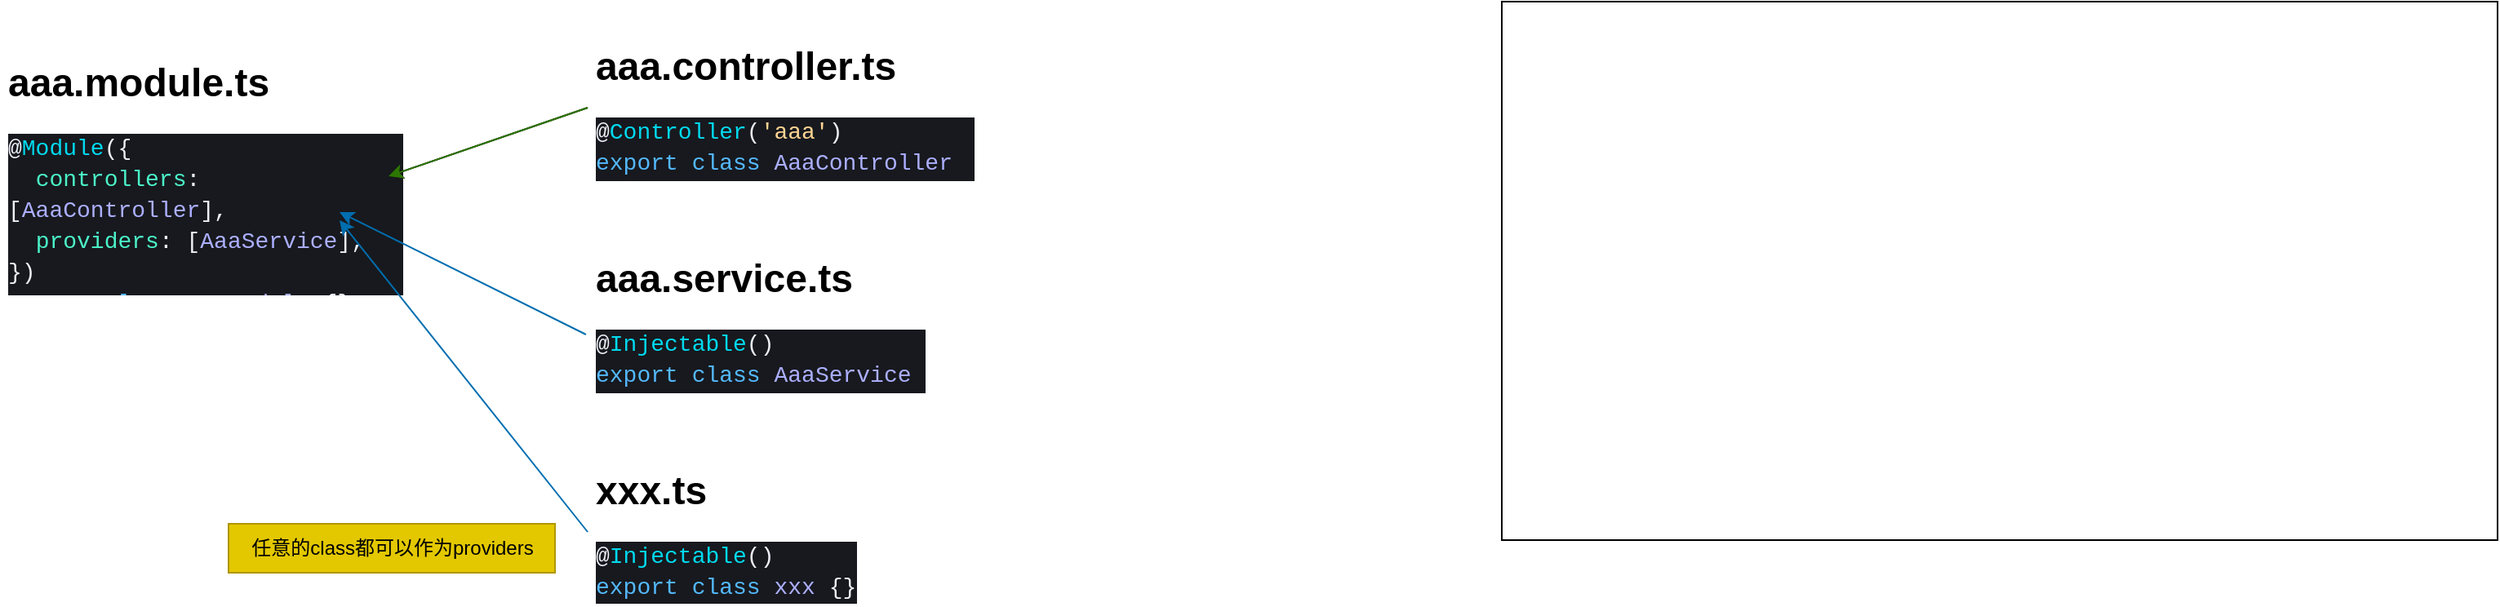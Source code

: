 <mxfile>
    <diagram id="wzuYDvqtbCrvo70ruL66" name="第 1 页">
        <mxGraphModel dx="1084" dy="536" grid="1" gridSize="10" guides="1" tooltips="1" connect="1" arrows="1" fold="1" page="1" pageScale="1" pageWidth="1200" pageHeight="1920" math="0" shadow="0">
            <root>
                <mxCell id="0"/>
                <mxCell id="1" parent="0"/>
                <mxCell id="9" value="" style="rounded=0;whiteSpace=wrap;html=1;" vertex="1" parent="1">
                    <mxGeometry x="960" y="130" width="610" height="330" as="geometry"/>
                </mxCell>
                <mxCell id="3" value="&lt;h1&gt;aaa.module.ts&lt;/h1&gt;&lt;div style=&quot;color: rgb(238, 240, 249); background-color: rgb(23, 25, 30); font-family: Consolas, &amp;quot;Courier New&amp;quot;, monospace; font-size: 14px; line-height: 19px;&quot;&gt;&lt;div&gt;@&lt;span style=&quot;color: #00daef;&quot;&gt;Module&lt;/span&gt;({&lt;/div&gt;&lt;div&gt;&amp;nbsp; &lt;span style=&quot;color: #4bf3c8;&quot;&gt;controllers&lt;/span&gt;: [&lt;span style=&quot;color: #acafff;&quot;&gt;AaaController&lt;/span&gt;],&lt;/div&gt;&lt;div&gt;&amp;nbsp; &lt;span style=&quot;color: #4bf3c8;&quot;&gt;providers&lt;/span&gt;: [&lt;span style=&quot;color: #acafff;&quot;&gt;AaaService&lt;/span&gt;],&lt;/div&gt;&lt;div&gt;})&lt;/div&gt;&lt;div&gt;&lt;span style=&quot;color: #54b9ff;&quot;&gt;export&lt;/span&gt; &lt;span style=&quot;color: #54b9ff;&quot;&gt;class&lt;/span&gt; &lt;span style=&quot;color: #acafff;&quot;&gt;AaaModule&lt;/span&gt; {}&lt;/div&gt;&lt;/div&gt;" style="text;html=1;strokeColor=none;fillColor=none;spacing=5;spacingTop=-20;whiteSpace=wrap;overflow=hidden;rounded=0;" vertex="1" parent="1">
                    <mxGeometry x="40" y="160" width="250" height="150" as="geometry"/>
                </mxCell>
                <mxCell id="4" value="&lt;h1&gt;aaa.controller.ts&lt;/h1&gt;&lt;div style=&quot;color: rgb(238, 240, 249); background-color: rgb(23, 25, 30); font-family: Consolas, &amp;quot;Courier New&amp;quot;, monospace; font-size: 14px; line-height: 19px;&quot;&gt;&lt;div style=&quot;line-height: 19px;&quot;&gt;&lt;div&gt;@&lt;span style=&quot;color: #00daef;&quot;&gt;Controller&lt;/span&gt;(&lt;span style=&quot;color: #ffd493;&quot;&gt;'aaa'&lt;/span&gt;)&lt;/div&gt;&lt;div&gt;&lt;span style=&quot;color: #54b9ff;&quot;&gt;export&lt;/span&gt; &lt;span style=&quot;color: #54b9ff;&quot;&gt;class&lt;/span&gt; &lt;span style=&quot;color: #acafff;&quot;&gt;AaaController&lt;/span&gt; {}&lt;/div&gt;&lt;/div&gt;&lt;/div&gt;" style="text;html=1;strokeColor=none;fillColor=none;spacing=5;spacingTop=-20;whiteSpace=wrap;overflow=hidden;rounded=0;" vertex="1" parent="1">
                    <mxGeometry x="400" y="150" width="240" height="90" as="geometry"/>
                </mxCell>
                <mxCell id="5" value="&lt;h1&gt;aaa.service.ts&lt;/h1&gt;&lt;div style=&quot;color: rgb(238, 240, 249); background-color: rgb(23, 25, 30); font-family: Consolas, &amp;quot;Courier New&amp;quot;, monospace; font-size: 14px; line-height: 19px;&quot;&gt;&lt;div style=&quot;line-height: 19px;&quot;&gt;&lt;div style=&quot;line-height: 19px;&quot;&gt;&lt;div&gt;@&lt;span style=&quot;color: #00daef;&quot;&gt;Injectable&lt;/span&gt;()&lt;/div&gt;&lt;div&gt;&lt;span style=&quot;color: #54b9ff;&quot;&gt;export&lt;/span&gt; &lt;span style=&quot;color: #54b9ff;&quot;&gt;class&lt;/span&gt; &lt;span style=&quot;color: #acafff;&quot;&gt;AaaService&lt;/span&gt; {}&lt;/div&gt;&lt;/div&gt;&lt;/div&gt;&lt;/div&gt;" style="text;html=1;strokeColor=none;fillColor=none;spacing=5;spacingTop=-20;whiteSpace=wrap;overflow=hidden;rounded=0;" vertex="1" parent="1">
                    <mxGeometry x="400" y="280" width="210" height="90" as="geometry"/>
                </mxCell>
                <mxCell id="6" value="" style="endArrow=classic;html=1;exitX=0;exitY=0.5;exitDx=0;exitDy=0;" edge="1" parent="1" source="4">
                    <mxGeometry width="50" height="50" relative="1" as="geometry">
                        <mxPoint x="250" y="390" as="sourcePoint"/>
                        <mxPoint x="278" y="237" as="targetPoint"/>
                    </mxGeometry>
                </mxCell>
                <mxCell id="7" value="" style="endArrow=classic;html=1;fillColor=#60a917;strokeColor=#2D7600;" edge="1" parent="1">
                    <mxGeometry width="50" height="50" relative="1" as="geometry">
                        <mxPoint x="400" y="195" as="sourcePoint"/>
                        <mxPoint x="278" y="237" as="targetPoint"/>
                    </mxGeometry>
                </mxCell>
                <mxCell id="8" value="" style="endArrow=classic;html=1;exitX=-0.005;exitY=0.6;exitDx=0;exitDy=0;exitPerimeter=0;fillColor=#1ba1e2;strokeColor=#006EAF;" edge="1" parent="1" source="5">
                    <mxGeometry width="50" height="50" relative="1" as="geometry">
                        <mxPoint x="352" y="328" as="sourcePoint"/>
                        <mxPoint x="248" y="259" as="targetPoint"/>
                    </mxGeometry>
                </mxCell>
                <mxCell id="10" value="&lt;h1&gt;xxx.ts&lt;/h1&gt;&lt;div style=&quot;color: rgb(238, 240, 249); background-color: rgb(23, 25, 30); font-family: Consolas, &amp;quot;Courier New&amp;quot;, monospace; font-size: 14px; line-height: 19px;&quot;&gt;&lt;div style=&quot;line-height: 19px;&quot;&gt;&lt;div style=&quot;line-height: 19px;&quot;&gt;&lt;div&gt;@&lt;span style=&quot;color: #00daef;&quot;&gt;Injectable&lt;/span&gt;()&lt;/div&gt;&lt;div&gt;&lt;span style=&quot;color: #54b9ff;&quot;&gt;export&lt;/span&gt; &lt;span style=&quot;color: #54b9ff;&quot;&gt;class&lt;/span&gt; &lt;span style=&quot;color: #acafff;&quot;&gt;xxx&lt;/span&gt; {}&lt;/div&gt;&lt;/div&gt;&lt;/div&gt;&lt;/div&gt;" style="text;html=1;strokeColor=none;fillColor=none;spacing=5;spacingTop=-20;whiteSpace=wrap;overflow=hidden;rounded=0;" vertex="1" parent="1">
                    <mxGeometry x="400" y="410" width="210" height="90" as="geometry"/>
                </mxCell>
                <mxCell id="11" value="" style="endArrow=classic;html=1;exitX=0;exitY=0.5;exitDx=0;exitDy=0;fillColor=#1ba1e2;strokeColor=#006EAF;" edge="1" parent="1" source="10">
                    <mxGeometry width="50" height="50" relative="1" as="geometry">
                        <mxPoint x="408.95" y="344" as="sourcePoint"/>
                        <mxPoint x="248" y="264" as="targetPoint"/>
                    </mxGeometry>
                </mxCell>
                <mxCell id="12" value="任意的class都可以作为providers" style="text;html=1;align=center;verticalAlign=middle;resizable=0;points=[];autosize=1;strokeColor=#B09500;fillColor=#e3c800;fontColor=#000000;" vertex="1" parent="1">
                    <mxGeometry x="180" y="450" width="200" height="30" as="geometry"/>
                </mxCell>
            </root>
        </mxGraphModel>
    </diagram>
</mxfile>